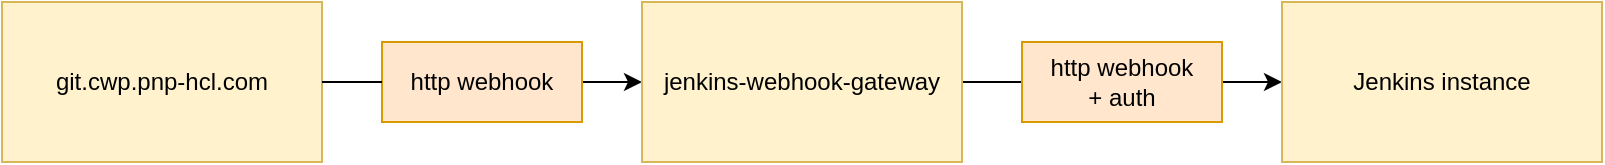 <mxfile version="16.1.2" type="device"><diagram id="subj-yLuvBa4OftrFbcp" name="Page-1"><mxGraphModel dx="1422" dy="878" grid="1" gridSize="10" guides="1" tooltips="1" connect="1" arrows="1" fold="1" page="1" pageScale="1" pageWidth="1169" pageHeight="827" math="0" shadow="0"><root><mxCell id="0"/><mxCell id="1" parent="0"/><mxCell id="Ux1dL1BVmoOfy4kksuAR-5" style="edgeStyle=orthogonalEdgeStyle;rounded=0;orthogonalLoop=1;jettySize=auto;html=1;exitX=1;exitY=0.5;exitDx=0;exitDy=0;entryX=0;entryY=0.5;entryDx=0;entryDy=0;startArrow=none;" edge="1" parent="1" source="Ux1dL1BVmoOfy4kksuAR-6" target="Ux1dL1BVmoOfy4kksuAR-2"><mxGeometry relative="1" as="geometry"/></mxCell><mxCell id="Ux1dL1BVmoOfy4kksuAR-1" value="git.cwp.pnp-hcl.com" style="rounded=0;whiteSpace=wrap;html=1;fillColor=#fff2cc;strokeColor=#d6b656;" vertex="1" parent="1"><mxGeometry x="160" y="220" width="160" height="80" as="geometry"/></mxCell><mxCell id="Ux1dL1BVmoOfy4kksuAR-4" style="edgeStyle=orthogonalEdgeStyle;rounded=0;orthogonalLoop=1;jettySize=auto;html=1;exitX=1;exitY=0.5;exitDx=0;exitDy=0;entryX=0;entryY=0.5;entryDx=0;entryDy=0;" edge="1" parent="1" source="Ux1dL1BVmoOfy4kksuAR-2" target="Ux1dL1BVmoOfy4kksuAR-3"><mxGeometry relative="1" as="geometry"/></mxCell><mxCell id="Ux1dL1BVmoOfy4kksuAR-2" value="jenkins-webhook-gateway" style="rounded=0;whiteSpace=wrap;html=1;fillColor=#fff2cc;strokeColor=#d6b656;" vertex="1" parent="1"><mxGeometry x="480" y="220" width="160" height="80" as="geometry"/></mxCell><mxCell id="Ux1dL1BVmoOfy4kksuAR-3" value="Jenkins instance" style="rounded=0;whiteSpace=wrap;html=1;fillColor=#fff2cc;strokeColor=#d6b656;" vertex="1" parent="1"><mxGeometry x="800" y="220" width="160" height="80" as="geometry"/></mxCell><mxCell id="Ux1dL1BVmoOfy4kksuAR-6" value="http webhook" style="rounded=0;whiteSpace=wrap;html=1;fillColor=#ffe6cc;strokeColor=#d79b00;" vertex="1" parent="1"><mxGeometry x="350" y="240" width="100" height="40" as="geometry"/></mxCell><mxCell id="Ux1dL1BVmoOfy4kksuAR-7" value="" style="edgeStyle=orthogonalEdgeStyle;rounded=0;orthogonalLoop=1;jettySize=auto;html=1;exitX=1;exitY=0.5;exitDx=0;exitDy=0;entryX=0;entryY=0.5;entryDx=0;entryDy=0;endArrow=none;" edge="1" parent="1" source="Ux1dL1BVmoOfy4kksuAR-1" target="Ux1dL1BVmoOfy4kksuAR-6"><mxGeometry relative="1" as="geometry"><mxPoint x="320" y="260" as="sourcePoint"/><mxPoint x="480" y="260" as="targetPoint"/></mxGeometry></mxCell><mxCell id="Ux1dL1BVmoOfy4kksuAR-8" value="http webhook&lt;br&gt;+ auth" style="rounded=0;whiteSpace=wrap;html=1;fillColor=#ffe6cc;strokeColor=#d79b00;" vertex="1" parent="1"><mxGeometry x="670" y="240" width="100" height="40" as="geometry"/></mxCell></root></mxGraphModel></diagram></mxfile>